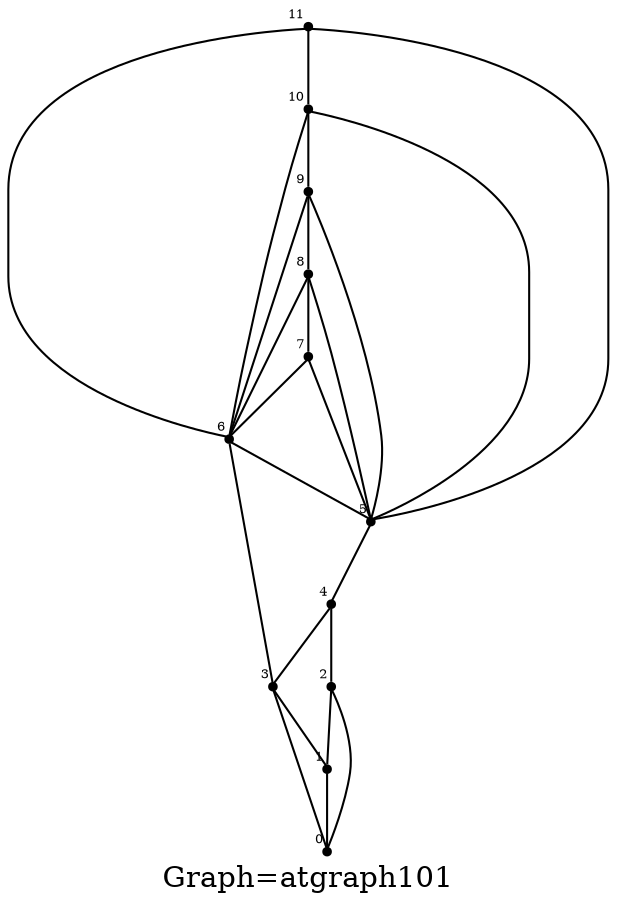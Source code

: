 /* Created by igraph 0.8.0-pre+0200568 */
graph {
  graph [
    label="Graph=atgraph101"
    labelloc=bottom
  ];
  0 [
    pos="0.000000,0.000000!"
    shape=point
    fontsize=6
    xlabel=0
  ];
  1 [
    pos="-0.100000,1.000000!"
    shape=point
    fontsize=6
    xlabel=1
  ];
  2 [
    pos="0.000000,2.000000!"
    shape=point
    fontsize=6
    xlabel=2
  ];
  3 [
    pos="1.000000,0.000000!"
    shape=point
    fontsize=6
    xlabel=3
  ];
  4 [
    pos="0.900000,1.000000!"
    shape=point
    fontsize=6
    xlabel=4
  ];
  5 [
    pos="1.000000,2.000000!"
    shape=point
    fontsize=6
    xlabel=5
  ];
  6 [
    pos="2.000000,0.000000!"
    shape=point
    fontsize=6
    xlabel=6
  ];
  7 [
    pos="1.900000,1.000000!"
    shape=point
    fontsize=6
    xlabel=7
  ];
  8 [
    pos="2.000000,2.000000!"
    shape=point
    fontsize=6
    xlabel=8
  ];
  9 [
    pos="3.000000,0.000000!"
    shape=point
    fontsize=6
    xlabel=9
  ];
  10 [
    pos="2.900000,1.000000!"
    shape=point
    fontsize=6
    xlabel=10
  ];
  11 [
    pos="3.000000,2.000000!"
    shape=point
    fontsize=6
    xlabel=11
  ];

  1 -- 0;
  2 -- 0;
  3 -- 0;
  2 -- 1;
  3 -- 1;
  4 -- 2;
  4 -- 3;
  6 -- 3;
  5 -- 4;
  6 -- 5;
  7 -- 5;
  8 -- 5;
  9 -- 5;
  10 -- 5;
  11 -- 5;
  7 -- 6;
  8 -- 6;
  9 -- 6;
  10 -- 6;
  11 -- 6;
  8 -- 7;
  9 -- 8;
  10 -- 9;
  11 -- 10;
}
